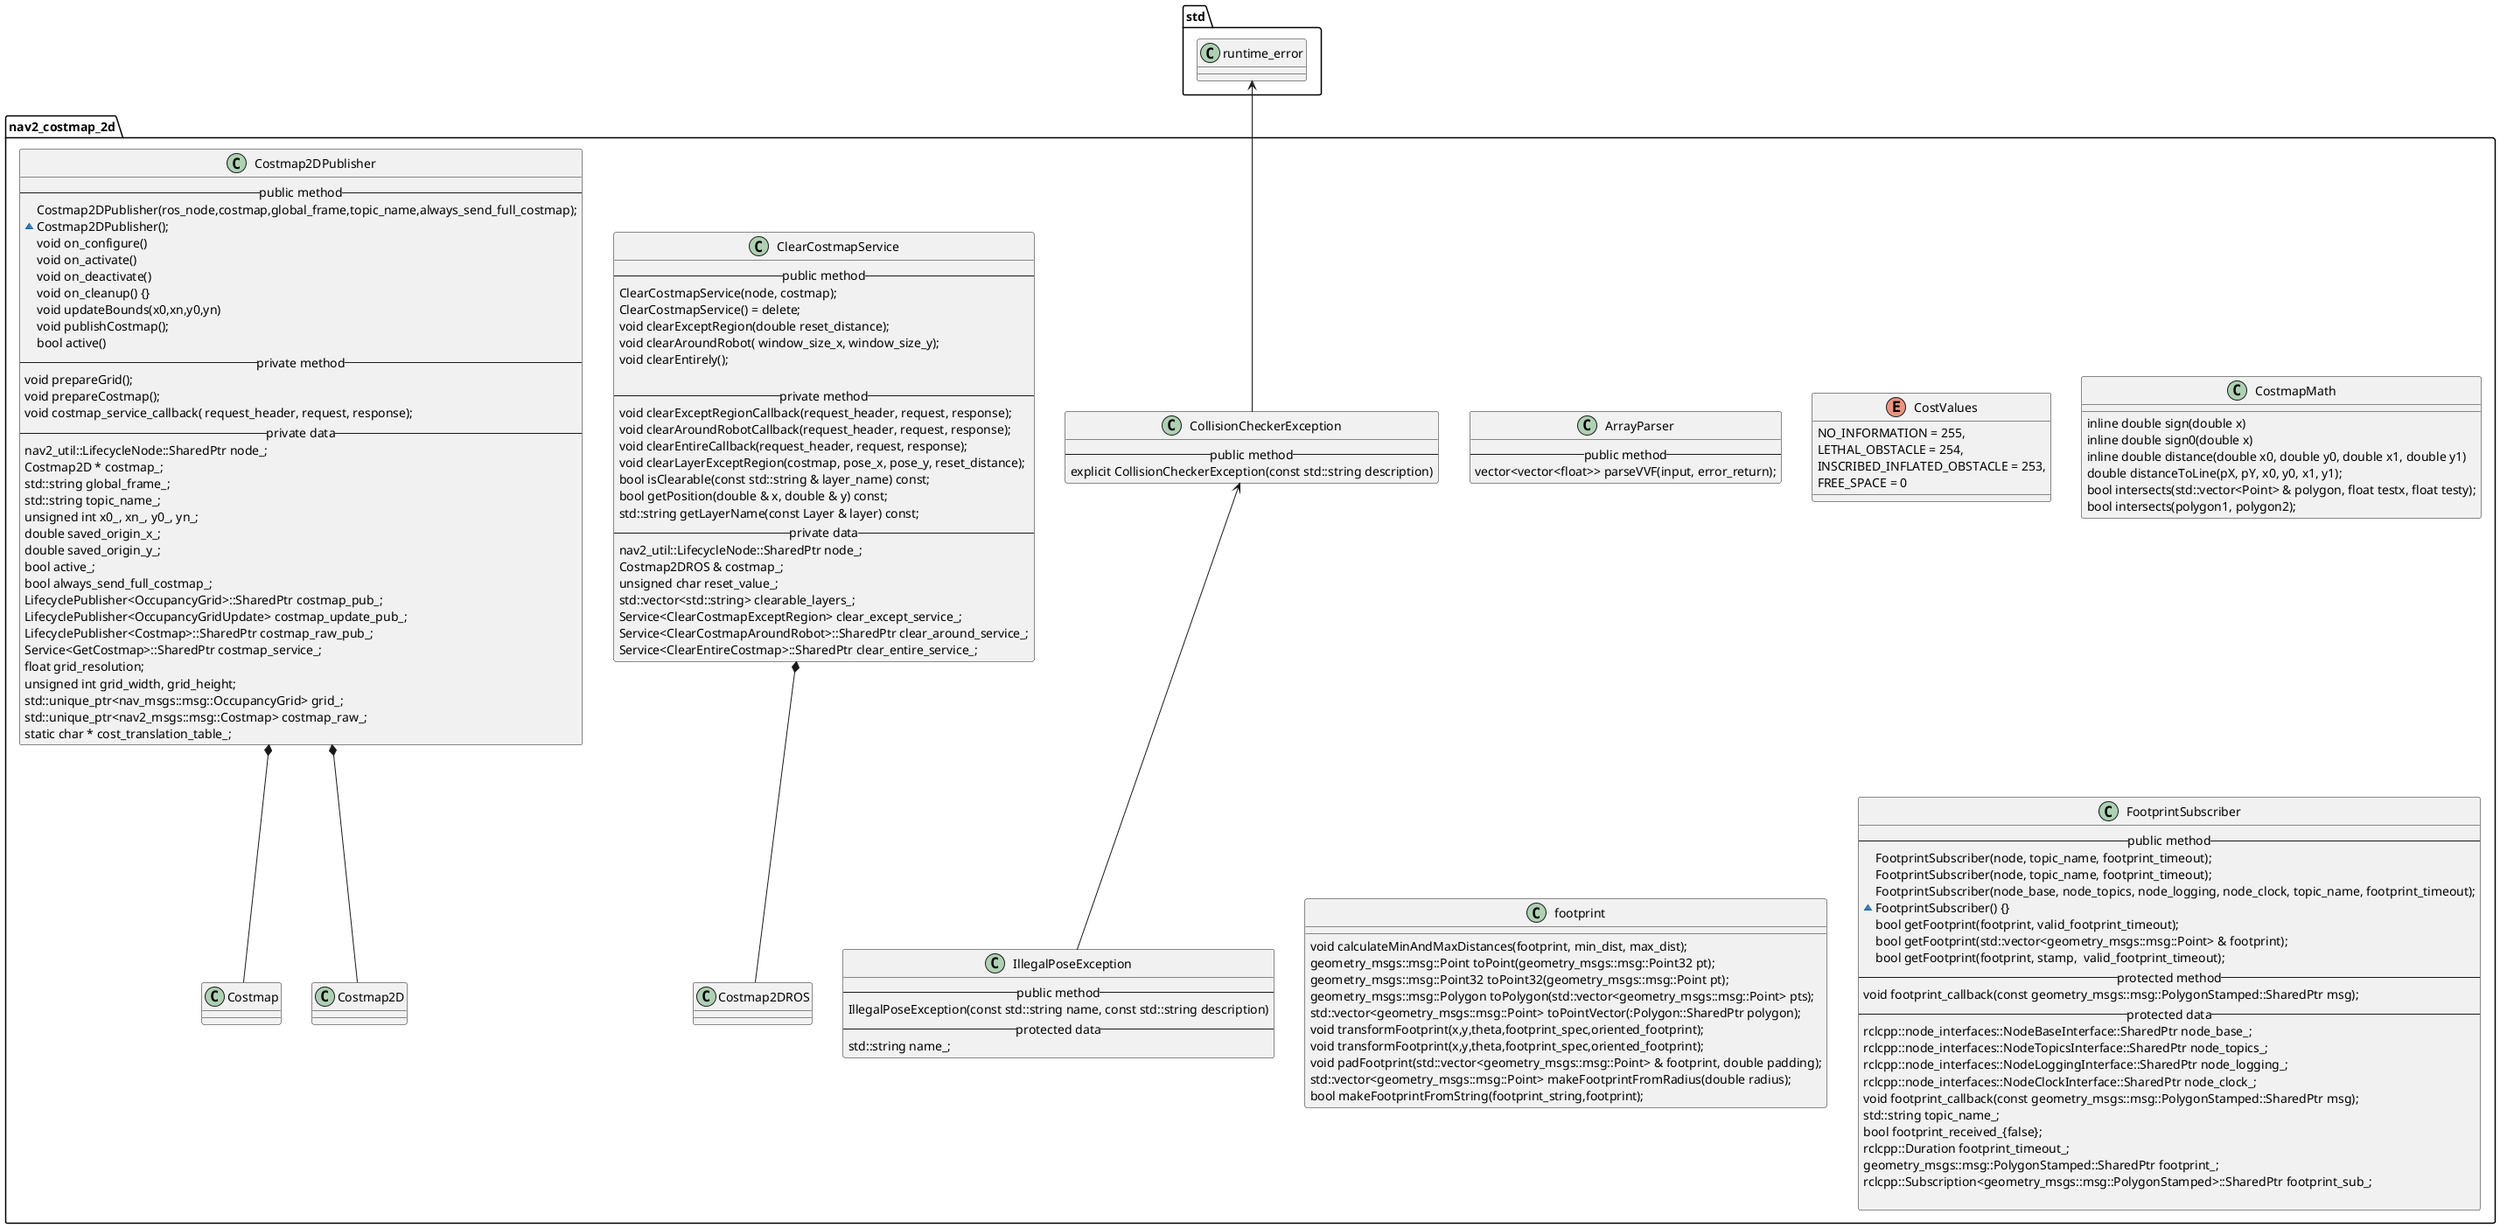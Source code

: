@startuml
'https://plantuml.com/class-diagram

namespace nav2_costmap_2d{
class ArrayParser{
-- public method --
vector<vector<float>> parseVVF(input, error_return);
}
enum CostValues{
NO_INFORMATION = 255,
LETHAL_OBSTACLE = 254,
INSCRIBED_INFLATED_OBSTACLE = 253,
FREE_SPACE = 0
}
class CollisionCheckerException{
-- public method --
explicit CollisionCheckerException(const std::string description)
}
class IllegalPoseException
{
-- public method --
IllegalPoseException(const std::string name, const std::string description)
-- protected data --
std::string name_;
}
CollisionCheckerException <-- IllegalPoseException
class CostmapMath{
inline double sign(double x)
inline double sign0(double x)
inline double distance(double x0, double y0, double x1, double y1)
double distanceToLine(pX, pY, x0, y0, x1, y1);
bool intersects(std::vector<Point> & polygon, float testx, float testy);
bool intersects(polygon1, polygon2);
}
class footprint{
void calculateMinAndMaxDistances(footprint, min_dist, max_dist);
geometry_msgs::msg::Point toPoint(geometry_msgs::msg::Point32 pt);
geometry_msgs::msg::Point32 toPoint32(geometry_msgs::msg::Point pt);
geometry_msgs::msg::Polygon toPolygon(std::vector<geometry_msgs::msg::Point> pts);
std::vector<geometry_msgs::msg::Point> toPointVector(:Polygon::SharedPtr polygon);
void transformFootprint(x,y,theta,footprint_spec,oriented_footprint);
void transformFootprint(x,y,theta,footprint_spec,oriented_footprint);
void padFootprint(std::vector<geometry_msgs::msg::Point> & footprint, double padding);
std::vector<geometry_msgs::msg::Point> makeFootprintFromRadius(double radius);
bool makeFootprintFromString(footprint_string,footprint);
}
class FootprintSubscriber{
-- public method --
FootprintSubscriber(node, topic_name, footprint_timeout);
FootprintSubscriber(node, topic_name, footprint_timeout);
FootprintSubscriber(node_base, node_topics, node_logging, node_clock, topic_name, footprint_timeout);
~FootprintSubscriber() {}
bool getFootprint(footprint, valid_footprint_timeout);
bool getFootprint(std::vector<geometry_msgs::msg::Point> & footprint);
bool getFootprint(footprint, stamp,  valid_footprint_timeout);
-- protected method --
void footprint_callback(const geometry_msgs::msg::PolygonStamped::SharedPtr msg);
-- protected data --
rclcpp::node_interfaces::NodeBaseInterface::SharedPtr node_base_;
rclcpp::node_interfaces::NodeTopicsInterface::SharedPtr node_topics_;
rclcpp::node_interfaces::NodeLoggingInterface::SharedPtr node_logging_;
rclcpp::node_interfaces::NodeClockInterface::SharedPtr node_clock_;
void footprint_callback(const geometry_msgs::msg::PolygonStamped::SharedPtr msg);
std::string topic_name_;
bool footprint_received_{false};
rclcpp::Duration footprint_timeout_;
geometry_msgs::msg::PolygonStamped::SharedPtr footprint_;
rclcpp::Subscription<geometry_msgs::msg::PolygonStamped>::SharedPtr footprint_sub_;

}



class Costmap{

}

class Costmap2D{

}

class Costmap2DROS{

}




class ClearCostmapService{
-- public method --
ClearCostmapService(node, costmap);
ClearCostmapService() = delete;
void clearExceptRegion(double reset_distance);
void clearAroundRobot( window_size_x, window_size_y);
void clearEntirely();

-- private method --
void clearExceptRegionCallback(request_header, request, response);
void clearAroundRobotCallback(request_header, request, response);
void clearEntireCallback(request_header, request, response);
void clearLayerExceptRegion(costmap, pose_x, pose_y, reset_distance);
bool isClearable(const std::string & layer_name) const;
bool getPosition(double & x, double & y) const;
std::string getLayerName(const Layer & layer) const;
-- private data --
nav2_util::LifecycleNode::SharedPtr node_;
Costmap2DROS & costmap_;
unsigned char reset_value_;
std::vector<std::string> clearable_layers_;
Service<ClearCostmapExceptRegion> clear_except_service_;
Service<ClearCostmapAroundRobot>::SharedPtr clear_around_service_;
Service<ClearEntireCostmap>::SharedPtr clear_entire_service_;
}

class Costmap2DPublisher{
-- public method --
Costmap2DPublisher(ros_node,costmap,global_frame,topic_name,always_send_full_costmap);
~Costmap2DPublisher();
void on_configure()
void on_activate()
void on_deactivate()
void on_cleanup() {}
void updateBounds(x0,xn,y0,yn)
void publishCostmap();
bool active()
-- private method --
void prepareGrid();
void prepareCostmap();
void costmap_service_callback( request_header, request, response);
-- private data --
nav2_util::LifecycleNode::SharedPtr node_;
Costmap2D * costmap_;
std::string global_frame_;
std::string topic_name_;
unsigned int x0_, xn_, y0_, yn_;
double saved_origin_x_;
double saved_origin_y_;
bool active_;
bool always_send_full_costmap_;
LifecyclePublisher<OccupancyGrid>::SharedPtr costmap_pub_;
LifecyclePublisher<OccupancyGridUpdate> costmap_update_pub_;
LifecyclePublisher<Costmap>::SharedPtr costmap_raw_pub_;
Service<GetCostmap>::SharedPtr costmap_service_;
float grid_resolution;
unsigned int grid_width, grid_height;
std::unique_ptr<nav_msgs::msg::OccupancyGrid> grid_;
std::unique_ptr<nav2_msgs::msg::Costmap> costmap_raw_;
static char * cost_translation_table_;
}

ClearCostmapService *-- Costmap2DROS
Costmap2DPublisher *-- Costmap2D
Costmap2DPublisher *-- Costmap
}
std.runtime_error <-- nav2_costmap_2d.CollisionCheckerException
@enduml